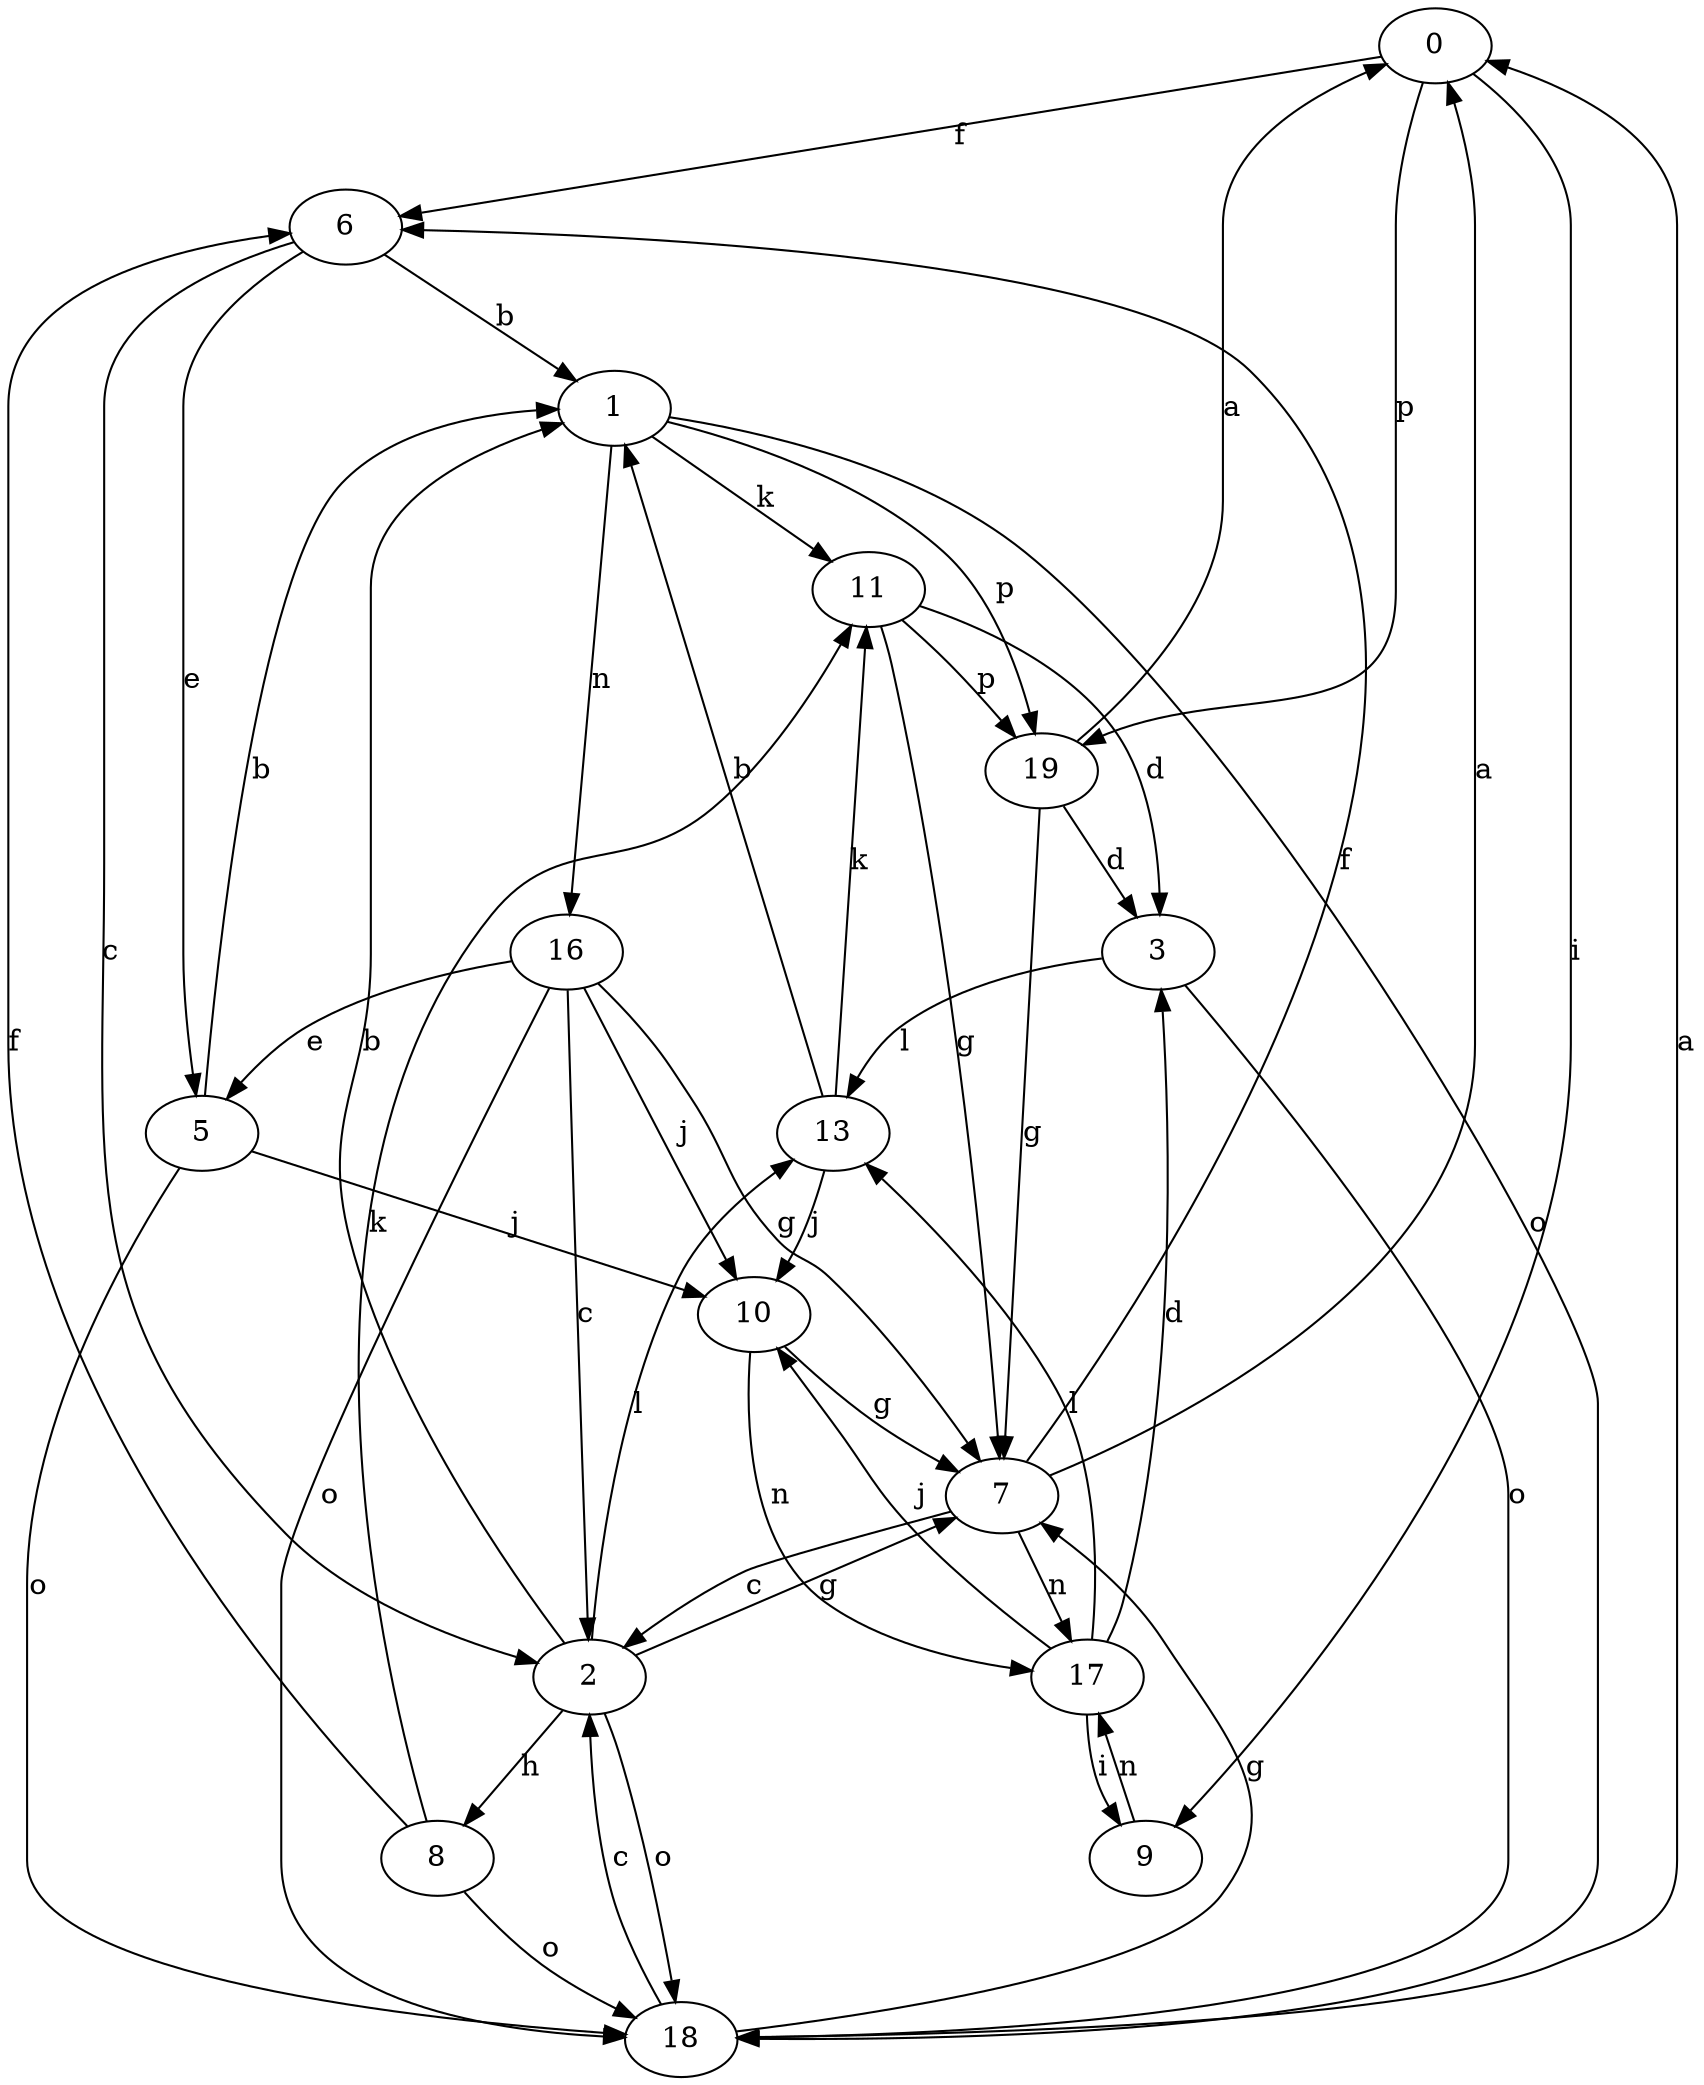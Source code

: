 strict digraph  {
0;
1;
2;
3;
5;
6;
7;
8;
9;
10;
11;
13;
16;
17;
18;
19;
0 -> 6  [label=f];
0 -> 9  [label=i];
0 -> 19  [label=p];
1 -> 11  [label=k];
1 -> 16  [label=n];
1 -> 18  [label=o];
1 -> 19  [label=p];
2 -> 1  [label=b];
2 -> 7  [label=g];
2 -> 8  [label=h];
2 -> 13  [label=l];
2 -> 18  [label=o];
3 -> 13  [label=l];
3 -> 18  [label=o];
5 -> 1  [label=b];
5 -> 10  [label=j];
5 -> 18  [label=o];
6 -> 1  [label=b];
6 -> 2  [label=c];
6 -> 5  [label=e];
7 -> 0  [label=a];
7 -> 2  [label=c];
7 -> 6  [label=f];
7 -> 17  [label=n];
8 -> 6  [label=f];
8 -> 11  [label=k];
8 -> 18  [label=o];
9 -> 17  [label=n];
10 -> 7  [label=g];
10 -> 17  [label=n];
11 -> 3  [label=d];
11 -> 7  [label=g];
11 -> 19  [label=p];
13 -> 1  [label=b];
13 -> 10  [label=j];
13 -> 11  [label=k];
16 -> 2  [label=c];
16 -> 5  [label=e];
16 -> 7  [label=g];
16 -> 10  [label=j];
16 -> 18  [label=o];
17 -> 3  [label=d];
17 -> 9  [label=i];
17 -> 10  [label=j];
17 -> 13  [label=l];
18 -> 0  [label=a];
18 -> 2  [label=c];
18 -> 7  [label=g];
19 -> 0  [label=a];
19 -> 3  [label=d];
19 -> 7  [label=g];
}
